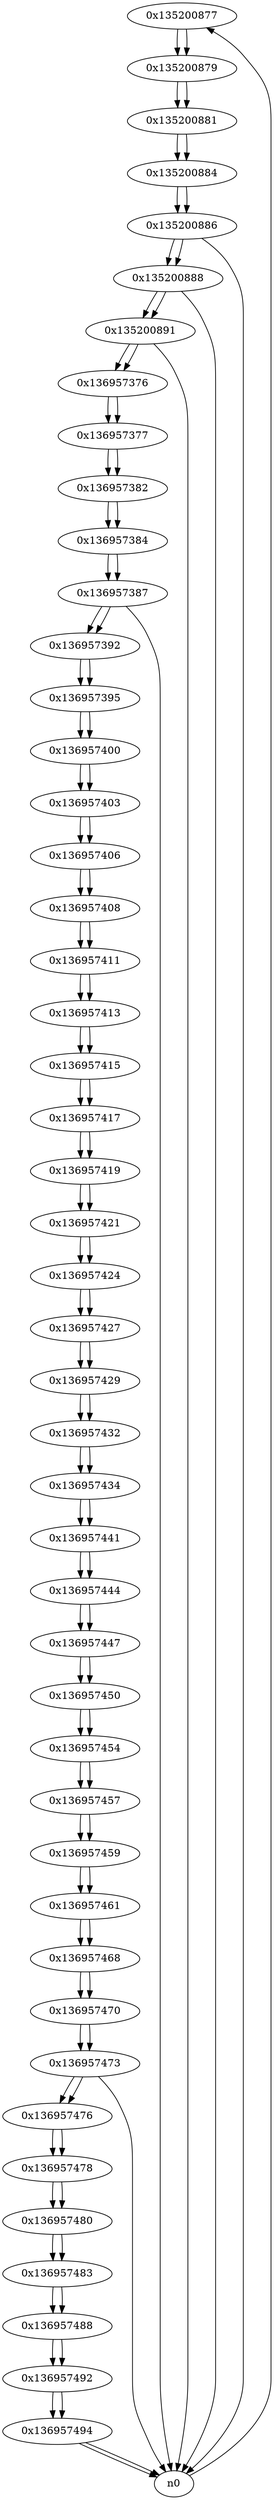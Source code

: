 digraph G{
/* nodes */
  n1 [label="0x135200877"]
  n2 [label="0x135200879"]
  n3 [label="0x135200881"]
  n4 [label="0x135200884"]
  n5 [label="0x135200886"]
  n6 [label="0x135200888"]
  n7 [label="0x135200891"]
  n8 [label="0x136957376"]
  n9 [label="0x136957377"]
  n10 [label="0x136957382"]
  n11 [label="0x136957384"]
  n12 [label="0x136957387"]
  n13 [label="0x136957392"]
  n14 [label="0x136957395"]
  n15 [label="0x136957400"]
  n16 [label="0x136957403"]
  n17 [label="0x136957406"]
  n18 [label="0x136957408"]
  n19 [label="0x136957411"]
  n20 [label="0x136957413"]
  n21 [label="0x136957415"]
  n22 [label="0x136957417"]
  n23 [label="0x136957419"]
  n24 [label="0x136957421"]
  n25 [label="0x136957424"]
  n26 [label="0x136957427"]
  n27 [label="0x136957429"]
  n28 [label="0x136957432"]
  n29 [label="0x136957434"]
  n30 [label="0x136957441"]
  n31 [label="0x136957444"]
  n32 [label="0x136957447"]
  n33 [label="0x136957450"]
  n34 [label="0x136957454"]
  n35 [label="0x136957457"]
  n36 [label="0x136957459"]
  n37 [label="0x136957461"]
  n38 [label="0x136957468"]
  n39 [label="0x136957470"]
  n40 [label="0x136957473"]
  n41 [label="0x136957476"]
  n42 [label="0x136957478"]
  n43 [label="0x136957480"]
  n44 [label="0x136957483"]
  n45 [label="0x136957488"]
  n46 [label="0x136957492"]
  n47 [label="0x136957494"]
/* edges */
n1 -> n2;
n0 -> n1;
n2 -> n3;
n1 -> n2;
n3 -> n4;
n2 -> n3;
n4 -> n5;
n3 -> n4;
n5 -> n6;
n5 -> n0;
n4 -> n5;
n6 -> n7;
n6 -> n0;
n5 -> n6;
n7 -> n0;
n7 -> n8;
n6 -> n7;
n8 -> n9;
n7 -> n8;
n9 -> n10;
n8 -> n9;
n10 -> n11;
n9 -> n10;
n11 -> n12;
n10 -> n11;
n12 -> n13;
n12 -> n0;
n11 -> n12;
n13 -> n14;
n12 -> n13;
n14 -> n15;
n13 -> n14;
n15 -> n16;
n14 -> n15;
n16 -> n17;
n15 -> n16;
n17 -> n18;
n16 -> n17;
n18 -> n19;
n17 -> n18;
n19 -> n20;
n18 -> n19;
n20 -> n21;
n19 -> n20;
n21 -> n22;
n20 -> n21;
n22 -> n23;
n21 -> n22;
n23 -> n24;
n22 -> n23;
n24 -> n25;
n23 -> n24;
n25 -> n26;
n24 -> n25;
n26 -> n27;
n25 -> n26;
n27 -> n28;
n26 -> n27;
n28 -> n29;
n27 -> n28;
n29 -> n30;
n28 -> n29;
n30 -> n31;
n29 -> n30;
n31 -> n32;
n30 -> n31;
n32 -> n33;
n31 -> n32;
n33 -> n34;
n32 -> n33;
n34 -> n35;
n33 -> n34;
n35 -> n36;
n34 -> n35;
n36 -> n37;
n35 -> n36;
n37 -> n38;
n36 -> n37;
n38 -> n39;
n37 -> n38;
n39 -> n40;
n38 -> n39;
n40 -> n41;
n40 -> n0;
n39 -> n40;
n41 -> n42;
n40 -> n41;
n42 -> n43;
n41 -> n42;
n43 -> n44;
n42 -> n43;
n44 -> n45;
n43 -> n44;
n45 -> n46;
n44 -> n45;
n46 -> n47;
n45 -> n46;
n47 -> n0;
n47 -> n0;
n46 -> n47;
}

